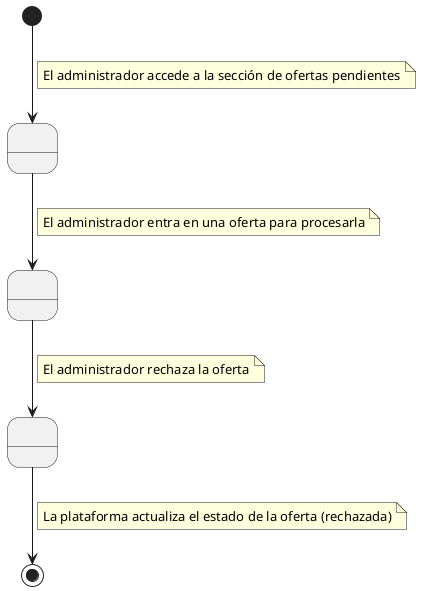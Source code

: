 @startuml
state " " as Estado1
state " " as Estado2
state " " as Estado3

[*] --> Estado1
    note on link
        El administrador accede a la sección de ofertas pendientes
    end note
Estado1 --> Estado2
    note on link
        El administrador entra en una oferta para procesarla
    end note
Estado2 --> Estado3
    note on link
        El administrador rechaza la oferta
    end note
Estado3 --> [*]
    note on link
        La plataforma actualiza el estado de la oferta (rechazada)
    end note
@enduml